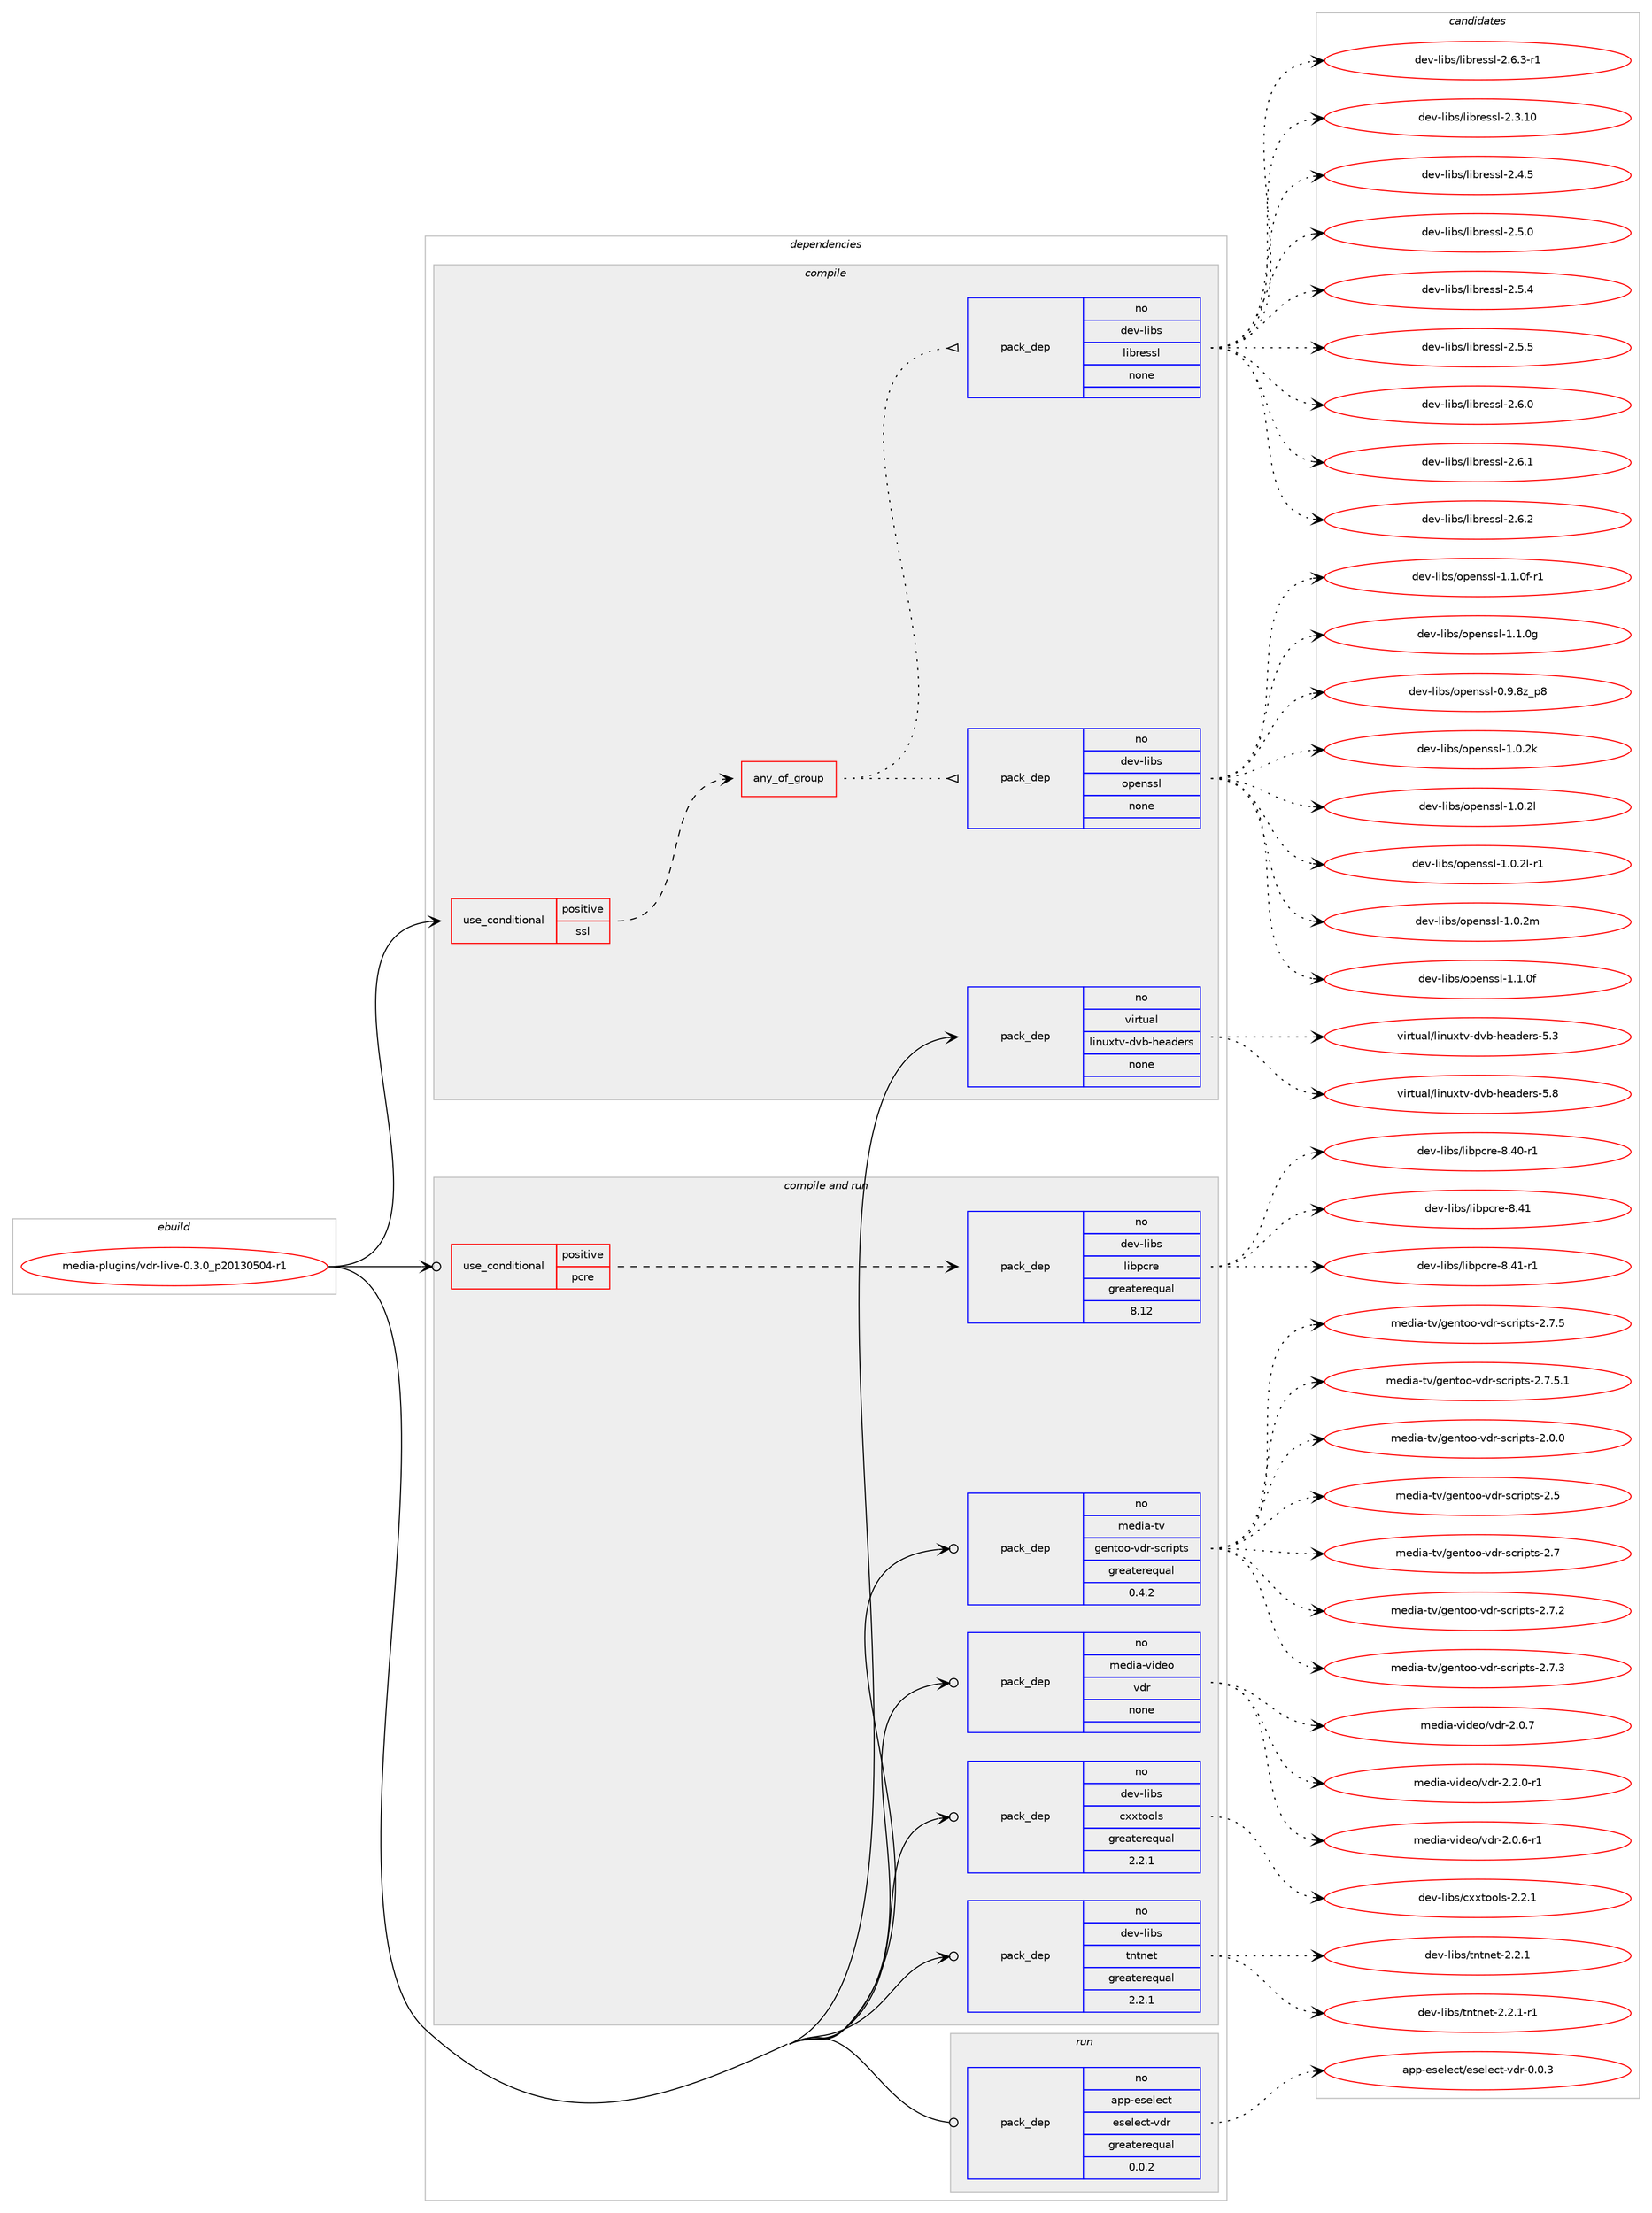 digraph prolog {

# *************
# Graph options
# *************

newrank=true;
concentrate=true;
compound=true;
graph [rankdir=LR,fontname=Helvetica,fontsize=10,ranksep=1.5];#, ranksep=2.5, nodesep=0.2];
edge  [arrowhead=vee];
node  [fontname=Helvetica,fontsize=10];

# **********
# The ebuild
# **********

subgraph cluster_leftcol {
color=gray;
rank=same;
label=<<i>ebuild</i>>;
id [label="media-plugins/vdr-live-0.3.0_p20130504-r1", color=red, width=4, href="../media-plugins/vdr-live-0.3.0_p20130504-r1.svg"];
}

# ****************
# The dependencies
# ****************

subgraph cluster_midcol {
color=gray;
label=<<i>dependencies</i>>;
subgraph cluster_compile {
fillcolor="#eeeeee";
style=filled;
label=<<i>compile</i>>;
subgraph cond92472 {
dependency376295 [label=<<TABLE BORDER="0" CELLBORDER="1" CELLSPACING="0" CELLPADDING="4"><TR><TD ROWSPAN="3" CELLPADDING="10">use_conditional</TD></TR><TR><TD>positive</TD></TR><TR><TD>ssl</TD></TR></TABLE>>, shape=none, color=red];
subgraph any5851 {
dependency376296 [label=<<TABLE BORDER="0" CELLBORDER="1" CELLSPACING="0" CELLPADDING="4"><TR><TD CELLPADDING="10">any_of_group</TD></TR></TABLE>>, shape=none, color=red];subgraph pack277816 {
dependency376297 [label=<<TABLE BORDER="0" CELLBORDER="1" CELLSPACING="0" CELLPADDING="4" WIDTH="220"><TR><TD ROWSPAN="6" CELLPADDING="30">pack_dep</TD></TR><TR><TD WIDTH="110">no</TD></TR><TR><TD>dev-libs</TD></TR><TR><TD>openssl</TD></TR><TR><TD>none</TD></TR><TR><TD></TD></TR></TABLE>>, shape=none, color=blue];
}
dependency376296:e -> dependency376297:w [weight=20,style="dotted",arrowhead="oinv"];
subgraph pack277817 {
dependency376298 [label=<<TABLE BORDER="0" CELLBORDER="1" CELLSPACING="0" CELLPADDING="4" WIDTH="220"><TR><TD ROWSPAN="6" CELLPADDING="30">pack_dep</TD></TR><TR><TD WIDTH="110">no</TD></TR><TR><TD>dev-libs</TD></TR><TR><TD>libressl</TD></TR><TR><TD>none</TD></TR><TR><TD></TD></TR></TABLE>>, shape=none, color=blue];
}
dependency376296:e -> dependency376298:w [weight=20,style="dotted",arrowhead="oinv"];
}
dependency376295:e -> dependency376296:w [weight=20,style="dashed",arrowhead="vee"];
}
id:e -> dependency376295:w [weight=20,style="solid",arrowhead="vee"];
subgraph pack277818 {
dependency376299 [label=<<TABLE BORDER="0" CELLBORDER="1" CELLSPACING="0" CELLPADDING="4" WIDTH="220"><TR><TD ROWSPAN="6" CELLPADDING="30">pack_dep</TD></TR><TR><TD WIDTH="110">no</TD></TR><TR><TD>virtual</TD></TR><TR><TD>linuxtv-dvb-headers</TD></TR><TR><TD>none</TD></TR><TR><TD></TD></TR></TABLE>>, shape=none, color=blue];
}
id:e -> dependency376299:w [weight=20,style="solid",arrowhead="vee"];
}
subgraph cluster_compileandrun {
fillcolor="#eeeeee";
style=filled;
label=<<i>compile and run</i>>;
subgraph cond92473 {
dependency376300 [label=<<TABLE BORDER="0" CELLBORDER="1" CELLSPACING="0" CELLPADDING="4"><TR><TD ROWSPAN="3" CELLPADDING="10">use_conditional</TD></TR><TR><TD>positive</TD></TR><TR><TD>pcre</TD></TR></TABLE>>, shape=none, color=red];
subgraph pack277819 {
dependency376301 [label=<<TABLE BORDER="0" CELLBORDER="1" CELLSPACING="0" CELLPADDING="4" WIDTH="220"><TR><TD ROWSPAN="6" CELLPADDING="30">pack_dep</TD></TR><TR><TD WIDTH="110">no</TD></TR><TR><TD>dev-libs</TD></TR><TR><TD>libpcre</TD></TR><TR><TD>greaterequal</TD></TR><TR><TD>8.12</TD></TR></TABLE>>, shape=none, color=blue];
}
dependency376300:e -> dependency376301:w [weight=20,style="dashed",arrowhead="vee"];
}
id:e -> dependency376300:w [weight=20,style="solid",arrowhead="odotvee"];
subgraph pack277820 {
dependency376302 [label=<<TABLE BORDER="0" CELLBORDER="1" CELLSPACING="0" CELLPADDING="4" WIDTH="220"><TR><TD ROWSPAN="6" CELLPADDING="30">pack_dep</TD></TR><TR><TD WIDTH="110">no</TD></TR><TR><TD>dev-libs</TD></TR><TR><TD>cxxtools</TD></TR><TR><TD>greaterequal</TD></TR><TR><TD>2.2.1</TD></TR></TABLE>>, shape=none, color=blue];
}
id:e -> dependency376302:w [weight=20,style="solid",arrowhead="odotvee"];
subgraph pack277821 {
dependency376303 [label=<<TABLE BORDER="0" CELLBORDER="1" CELLSPACING="0" CELLPADDING="4" WIDTH="220"><TR><TD ROWSPAN="6" CELLPADDING="30">pack_dep</TD></TR><TR><TD WIDTH="110">no</TD></TR><TR><TD>dev-libs</TD></TR><TR><TD>tntnet</TD></TR><TR><TD>greaterequal</TD></TR><TR><TD>2.2.1</TD></TR></TABLE>>, shape=none, color=blue];
}
id:e -> dependency376303:w [weight=20,style="solid",arrowhead="odotvee"];
subgraph pack277822 {
dependency376304 [label=<<TABLE BORDER="0" CELLBORDER="1" CELLSPACING="0" CELLPADDING="4" WIDTH="220"><TR><TD ROWSPAN="6" CELLPADDING="30">pack_dep</TD></TR><TR><TD WIDTH="110">no</TD></TR><TR><TD>media-tv</TD></TR><TR><TD>gentoo-vdr-scripts</TD></TR><TR><TD>greaterequal</TD></TR><TR><TD>0.4.2</TD></TR></TABLE>>, shape=none, color=blue];
}
id:e -> dependency376304:w [weight=20,style="solid",arrowhead="odotvee"];
subgraph pack277823 {
dependency376305 [label=<<TABLE BORDER="0" CELLBORDER="1" CELLSPACING="0" CELLPADDING="4" WIDTH="220"><TR><TD ROWSPAN="6" CELLPADDING="30">pack_dep</TD></TR><TR><TD WIDTH="110">no</TD></TR><TR><TD>media-video</TD></TR><TR><TD>vdr</TD></TR><TR><TD>none</TD></TR><TR><TD></TD></TR></TABLE>>, shape=none, color=blue];
}
id:e -> dependency376305:w [weight=20,style="solid",arrowhead="odotvee"];
}
subgraph cluster_run {
fillcolor="#eeeeee";
style=filled;
label=<<i>run</i>>;
subgraph pack277824 {
dependency376306 [label=<<TABLE BORDER="0" CELLBORDER="1" CELLSPACING="0" CELLPADDING="4" WIDTH="220"><TR><TD ROWSPAN="6" CELLPADDING="30">pack_dep</TD></TR><TR><TD WIDTH="110">no</TD></TR><TR><TD>app-eselect</TD></TR><TR><TD>eselect-vdr</TD></TR><TR><TD>greaterequal</TD></TR><TR><TD>0.0.2</TD></TR></TABLE>>, shape=none, color=blue];
}
id:e -> dependency376306:w [weight=20,style="solid",arrowhead="odot"];
}
}

# **************
# The candidates
# **************

subgraph cluster_choices {
rank=same;
color=gray;
label=<<i>candidates</i>>;

subgraph choice277816 {
color=black;
nodesep=1;
choice1001011184510810598115471111121011101151151084548465746561229511256 [label="dev-libs/openssl-0.9.8z_p8", color=red, width=4,href="../dev-libs/openssl-0.9.8z_p8.svg"];
choice100101118451081059811547111112101110115115108454946484650107 [label="dev-libs/openssl-1.0.2k", color=red, width=4,href="../dev-libs/openssl-1.0.2k.svg"];
choice100101118451081059811547111112101110115115108454946484650108 [label="dev-libs/openssl-1.0.2l", color=red, width=4,href="../dev-libs/openssl-1.0.2l.svg"];
choice1001011184510810598115471111121011101151151084549464846501084511449 [label="dev-libs/openssl-1.0.2l-r1", color=red, width=4,href="../dev-libs/openssl-1.0.2l-r1.svg"];
choice100101118451081059811547111112101110115115108454946484650109 [label="dev-libs/openssl-1.0.2m", color=red, width=4,href="../dev-libs/openssl-1.0.2m.svg"];
choice100101118451081059811547111112101110115115108454946494648102 [label="dev-libs/openssl-1.1.0f", color=red, width=4,href="../dev-libs/openssl-1.1.0f.svg"];
choice1001011184510810598115471111121011101151151084549464946481024511449 [label="dev-libs/openssl-1.1.0f-r1", color=red, width=4,href="../dev-libs/openssl-1.1.0f-r1.svg"];
choice100101118451081059811547111112101110115115108454946494648103 [label="dev-libs/openssl-1.1.0g", color=red, width=4,href="../dev-libs/openssl-1.1.0g.svg"];
dependency376297:e -> choice1001011184510810598115471111121011101151151084548465746561229511256:w [style=dotted,weight="100"];
dependency376297:e -> choice100101118451081059811547111112101110115115108454946484650107:w [style=dotted,weight="100"];
dependency376297:e -> choice100101118451081059811547111112101110115115108454946484650108:w [style=dotted,weight="100"];
dependency376297:e -> choice1001011184510810598115471111121011101151151084549464846501084511449:w [style=dotted,weight="100"];
dependency376297:e -> choice100101118451081059811547111112101110115115108454946484650109:w [style=dotted,weight="100"];
dependency376297:e -> choice100101118451081059811547111112101110115115108454946494648102:w [style=dotted,weight="100"];
dependency376297:e -> choice1001011184510810598115471111121011101151151084549464946481024511449:w [style=dotted,weight="100"];
dependency376297:e -> choice100101118451081059811547111112101110115115108454946494648103:w [style=dotted,weight="100"];
}
subgraph choice277817 {
color=black;
nodesep=1;
choice1001011184510810598115471081059811410111511510845504651464948 [label="dev-libs/libressl-2.3.10", color=red, width=4,href="../dev-libs/libressl-2.3.10.svg"];
choice10010111845108105981154710810598114101115115108455046524653 [label="dev-libs/libressl-2.4.5", color=red, width=4,href="../dev-libs/libressl-2.4.5.svg"];
choice10010111845108105981154710810598114101115115108455046534648 [label="dev-libs/libressl-2.5.0", color=red, width=4,href="../dev-libs/libressl-2.5.0.svg"];
choice10010111845108105981154710810598114101115115108455046534652 [label="dev-libs/libressl-2.5.4", color=red, width=4,href="../dev-libs/libressl-2.5.4.svg"];
choice10010111845108105981154710810598114101115115108455046534653 [label="dev-libs/libressl-2.5.5", color=red, width=4,href="../dev-libs/libressl-2.5.5.svg"];
choice10010111845108105981154710810598114101115115108455046544648 [label="dev-libs/libressl-2.6.0", color=red, width=4,href="../dev-libs/libressl-2.6.0.svg"];
choice10010111845108105981154710810598114101115115108455046544649 [label="dev-libs/libressl-2.6.1", color=red, width=4,href="../dev-libs/libressl-2.6.1.svg"];
choice10010111845108105981154710810598114101115115108455046544650 [label="dev-libs/libressl-2.6.2", color=red, width=4,href="../dev-libs/libressl-2.6.2.svg"];
choice100101118451081059811547108105981141011151151084550465446514511449 [label="dev-libs/libressl-2.6.3-r1", color=red, width=4,href="../dev-libs/libressl-2.6.3-r1.svg"];
dependency376298:e -> choice1001011184510810598115471081059811410111511510845504651464948:w [style=dotted,weight="100"];
dependency376298:e -> choice10010111845108105981154710810598114101115115108455046524653:w [style=dotted,weight="100"];
dependency376298:e -> choice10010111845108105981154710810598114101115115108455046534648:w [style=dotted,weight="100"];
dependency376298:e -> choice10010111845108105981154710810598114101115115108455046534652:w [style=dotted,weight="100"];
dependency376298:e -> choice10010111845108105981154710810598114101115115108455046534653:w [style=dotted,weight="100"];
dependency376298:e -> choice10010111845108105981154710810598114101115115108455046544648:w [style=dotted,weight="100"];
dependency376298:e -> choice10010111845108105981154710810598114101115115108455046544649:w [style=dotted,weight="100"];
dependency376298:e -> choice10010111845108105981154710810598114101115115108455046544650:w [style=dotted,weight="100"];
dependency376298:e -> choice100101118451081059811547108105981141011151151084550465446514511449:w [style=dotted,weight="100"];
}
subgraph choice277818 {
color=black;
nodesep=1;
choice11810511411611797108471081051101171201161184510011898451041019710010111411545534651 [label="virtual/linuxtv-dvb-headers-5.3", color=red, width=4,href="../virtual/linuxtv-dvb-headers-5.3.svg"];
choice11810511411611797108471081051101171201161184510011898451041019710010111411545534656 [label="virtual/linuxtv-dvb-headers-5.8", color=red, width=4,href="../virtual/linuxtv-dvb-headers-5.8.svg"];
dependency376299:e -> choice11810511411611797108471081051101171201161184510011898451041019710010111411545534651:w [style=dotted,weight="100"];
dependency376299:e -> choice11810511411611797108471081051101171201161184510011898451041019710010111411545534656:w [style=dotted,weight="100"];
}
subgraph choice277819 {
color=black;
nodesep=1;
choice100101118451081059811547108105981129911410145564652484511449 [label="dev-libs/libpcre-8.40-r1", color=red, width=4,href="../dev-libs/libpcre-8.40-r1.svg"];
choice10010111845108105981154710810598112991141014556465249 [label="dev-libs/libpcre-8.41", color=red, width=4,href="../dev-libs/libpcre-8.41.svg"];
choice100101118451081059811547108105981129911410145564652494511449 [label="dev-libs/libpcre-8.41-r1", color=red, width=4,href="../dev-libs/libpcre-8.41-r1.svg"];
dependency376301:e -> choice100101118451081059811547108105981129911410145564652484511449:w [style=dotted,weight="100"];
dependency376301:e -> choice10010111845108105981154710810598112991141014556465249:w [style=dotted,weight="100"];
dependency376301:e -> choice100101118451081059811547108105981129911410145564652494511449:w [style=dotted,weight="100"];
}
subgraph choice277820 {
color=black;
nodesep=1;
choice10010111845108105981154799120120116111111108115455046504649 [label="dev-libs/cxxtools-2.2.1", color=red, width=4,href="../dev-libs/cxxtools-2.2.1.svg"];
dependency376302:e -> choice10010111845108105981154799120120116111111108115455046504649:w [style=dotted,weight="100"];
}
subgraph choice277821 {
color=black;
nodesep=1;
choice100101118451081059811547116110116110101116455046504649 [label="dev-libs/tntnet-2.2.1", color=red, width=4,href="../dev-libs/tntnet-2.2.1.svg"];
choice1001011184510810598115471161101161101011164550465046494511449 [label="dev-libs/tntnet-2.2.1-r1", color=red, width=4,href="../dev-libs/tntnet-2.2.1-r1.svg"];
dependency376303:e -> choice100101118451081059811547116110116110101116455046504649:w [style=dotted,weight="100"];
dependency376303:e -> choice1001011184510810598115471161101161101011164550465046494511449:w [style=dotted,weight="100"];
}
subgraph choice277822 {
color=black;
nodesep=1;
choice109101100105974511611847103101110116111111451181001144511599114105112116115455046484648 [label="media-tv/gentoo-vdr-scripts-2.0.0", color=red, width=4,href="../media-tv/gentoo-vdr-scripts-2.0.0.svg"];
choice10910110010597451161184710310111011611111145118100114451159911410511211611545504653 [label="media-tv/gentoo-vdr-scripts-2.5", color=red, width=4,href="../media-tv/gentoo-vdr-scripts-2.5.svg"];
choice10910110010597451161184710310111011611111145118100114451159911410511211611545504655 [label="media-tv/gentoo-vdr-scripts-2.7", color=red, width=4,href="../media-tv/gentoo-vdr-scripts-2.7.svg"];
choice109101100105974511611847103101110116111111451181001144511599114105112116115455046554650 [label="media-tv/gentoo-vdr-scripts-2.7.2", color=red, width=4,href="../media-tv/gentoo-vdr-scripts-2.7.2.svg"];
choice109101100105974511611847103101110116111111451181001144511599114105112116115455046554651 [label="media-tv/gentoo-vdr-scripts-2.7.3", color=red, width=4,href="../media-tv/gentoo-vdr-scripts-2.7.3.svg"];
choice109101100105974511611847103101110116111111451181001144511599114105112116115455046554653 [label="media-tv/gentoo-vdr-scripts-2.7.5", color=red, width=4,href="../media-tv/gentoo-vdr-scripts-2.7.5.svg"];
choice1091011001059745116118471031011101161111114511810011445115991141051121161154550465546534649 [label="media-tv/gentoo-vdr-scripts-2.7.5.1", color=red, width=4,href="../media-tv/gentoo-vdr-scripts-2.7.5.1.svg"];
dependency376304:e -> choice109101100105974511611847103101110116111111451181001144511599114105112116115455046484648:w [style=dotted,weight="100"];
dependency376304:e -> choice10910110010597451161184710310111011611111145118100114451159911410511211611545504653:w [style=dotted,weight="100"];
dependency376304:e -> choice10910110010597451161184710310111011611111145118100114451159911410511211611545504655:w [style=dotted,weight="100"];
dependency376304:e -> choice109101100105974511611847103101110116111111451181001144511599114105112116115455046554650:w [style=dotted,weight="100"];
dependency376304:e -> choice109101100105974511611847103101110116111111451181001144511599114105112116115455046554651:w [style=dotted,weight="100"];
dependency376304:e -> choice109101100105974511611847103101110116111111451181001144511599114105112116115455046554653:w [style=dotted,weight="100"];
dependency376304:e -> choice1091011001059745116118471031011101161111114511810011445115991141051121161154550465546534649:w [style=dotted,weight="100"];
}
subgraph choice277823 {
color=black;
nodesep=1;
choice1091011001059745118105100101111471181001144550464846544511449 [label="media-video/vdr-2.0.6-r1", color=red, width=4,href="../media-video/vdr-2.0.6-r1.svg"];
choice109101100105974511810510010111147118100114455046484655 [label="media-video/vdr-2.0.7", color=red, width=4,href="../media-video/vdr-2.0.7.svg"];
choice1091011001059745118105100101111471181001144550465046484511449 [label="media-video/vdr-2.2.0-r1", color=red, width=4,href="../media-video/vdr-2.2.0-r1.svg"];
dependency376305:e -> choice1091011001059745118105100101111471181001144550464846544511449:w [style=dotted,weight="100"];
dependency376305:e -> choice109101100105974511810510010111147118100114455046484655:w [style=dotted,weight="100"];
dependency376305:e -> choice1091011001059745118105100101111471181001144550465046484511449:w [style=dotted,weight="100"];
}
subgraph choice277824 {
color=black;
nodesep=1;
choice971121124510111510110810199116471011151011081019911645118100114454846484651 [label="app-eselect/eselect-vdr-0.0.3", color=red, width=4,href="../app-eselect/eselect-vdr-0.0.3.svg"];
dependency376306:e -> choice971121124510111510110810199116471011151011081019911645118100114454846484651:w [style=dotted,weight="100"];
}
}

}
